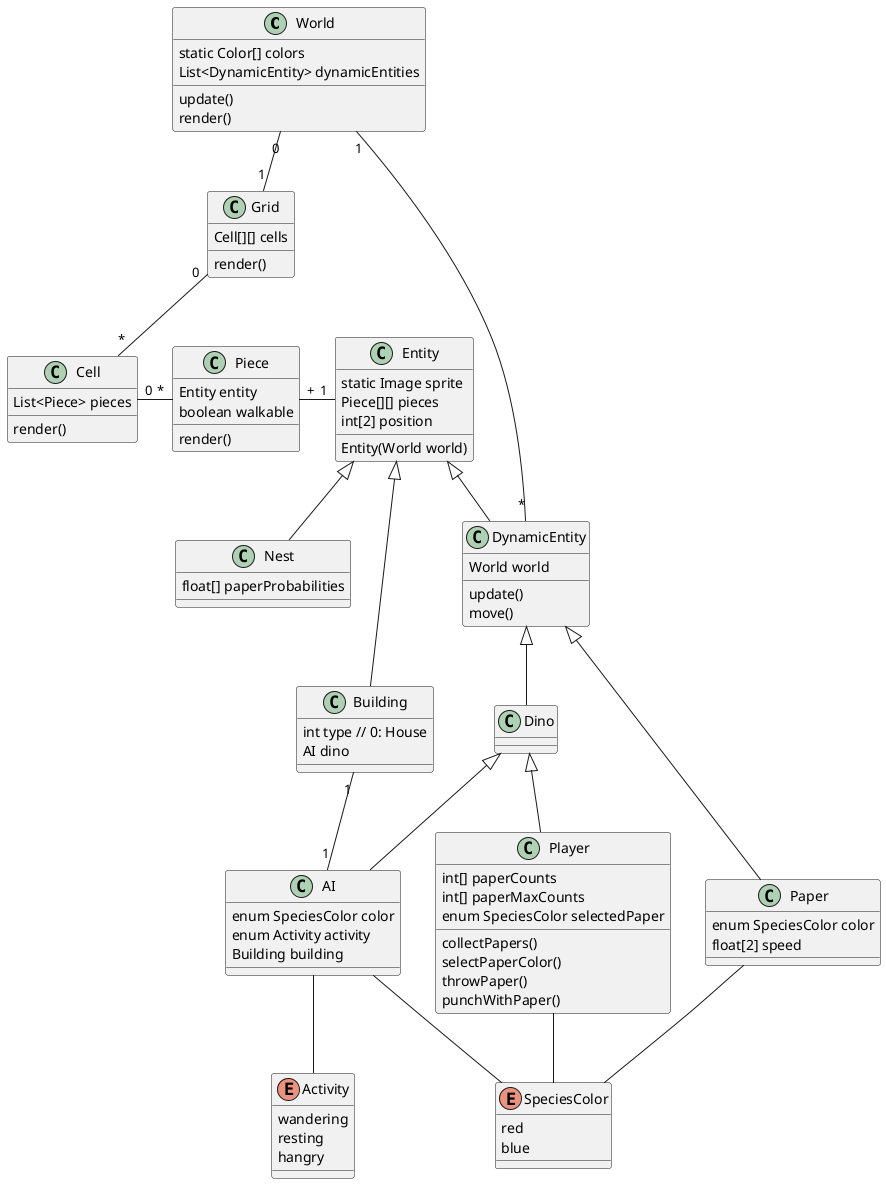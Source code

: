 @startuml

class World {
	static Color[] colors
	List<DynamicEntity> dynamicEntities
	update()
	render()
}

class Grid {
	Cell[][] cells
	render()
}

class Cell {
	List<Piece> pieces
	render()
}

class Piece {
	Entity entity
	boolean walkable
	render()
}

class Entity {
	static Image sprite
	Piece[][] pieces
	int[2] position
	Entity(World world)
}

class Nest extends Entity {
	float[] paperProbabilities
}

class Building extends Entity {
	int type // 0: House
	AI dino
}

class DynamicEntity extends Entity {
	World world
	update()
	move()
}

class Dino extends DynamicEntity

class AI extends Dino {
	enum SpeciesColor color
	enum Activity activity
	Building building
}

class Player extends Dino {
	int[] paperCounts
	int[] paperMaxCounts
	enum SpeciesColor selectedPaper
	collectPapers()
	selectPaperColor()
	throwPaper()
	punchWithPaper()
}

class Paper extends DynamicEntity {
	enum SpeciesColor color
	float[2] speed
}

enum Activity {
	wandering
	resting
	hangry
}

enum SpeciesColor {
	red
	blue
}

World "0"--down"1" Grid
World "1"--down"*" DynamicEntity
Grid "0"--down"*" Cell
Cell "0"--right"*" Piece
Piece "+"--right"1" Entity
Building "1"--"1" AI
AI -- Activity
AI -- SpeciesColor
Player -- SpeciesColor
Paper -- SpeciesColor

@enduml
